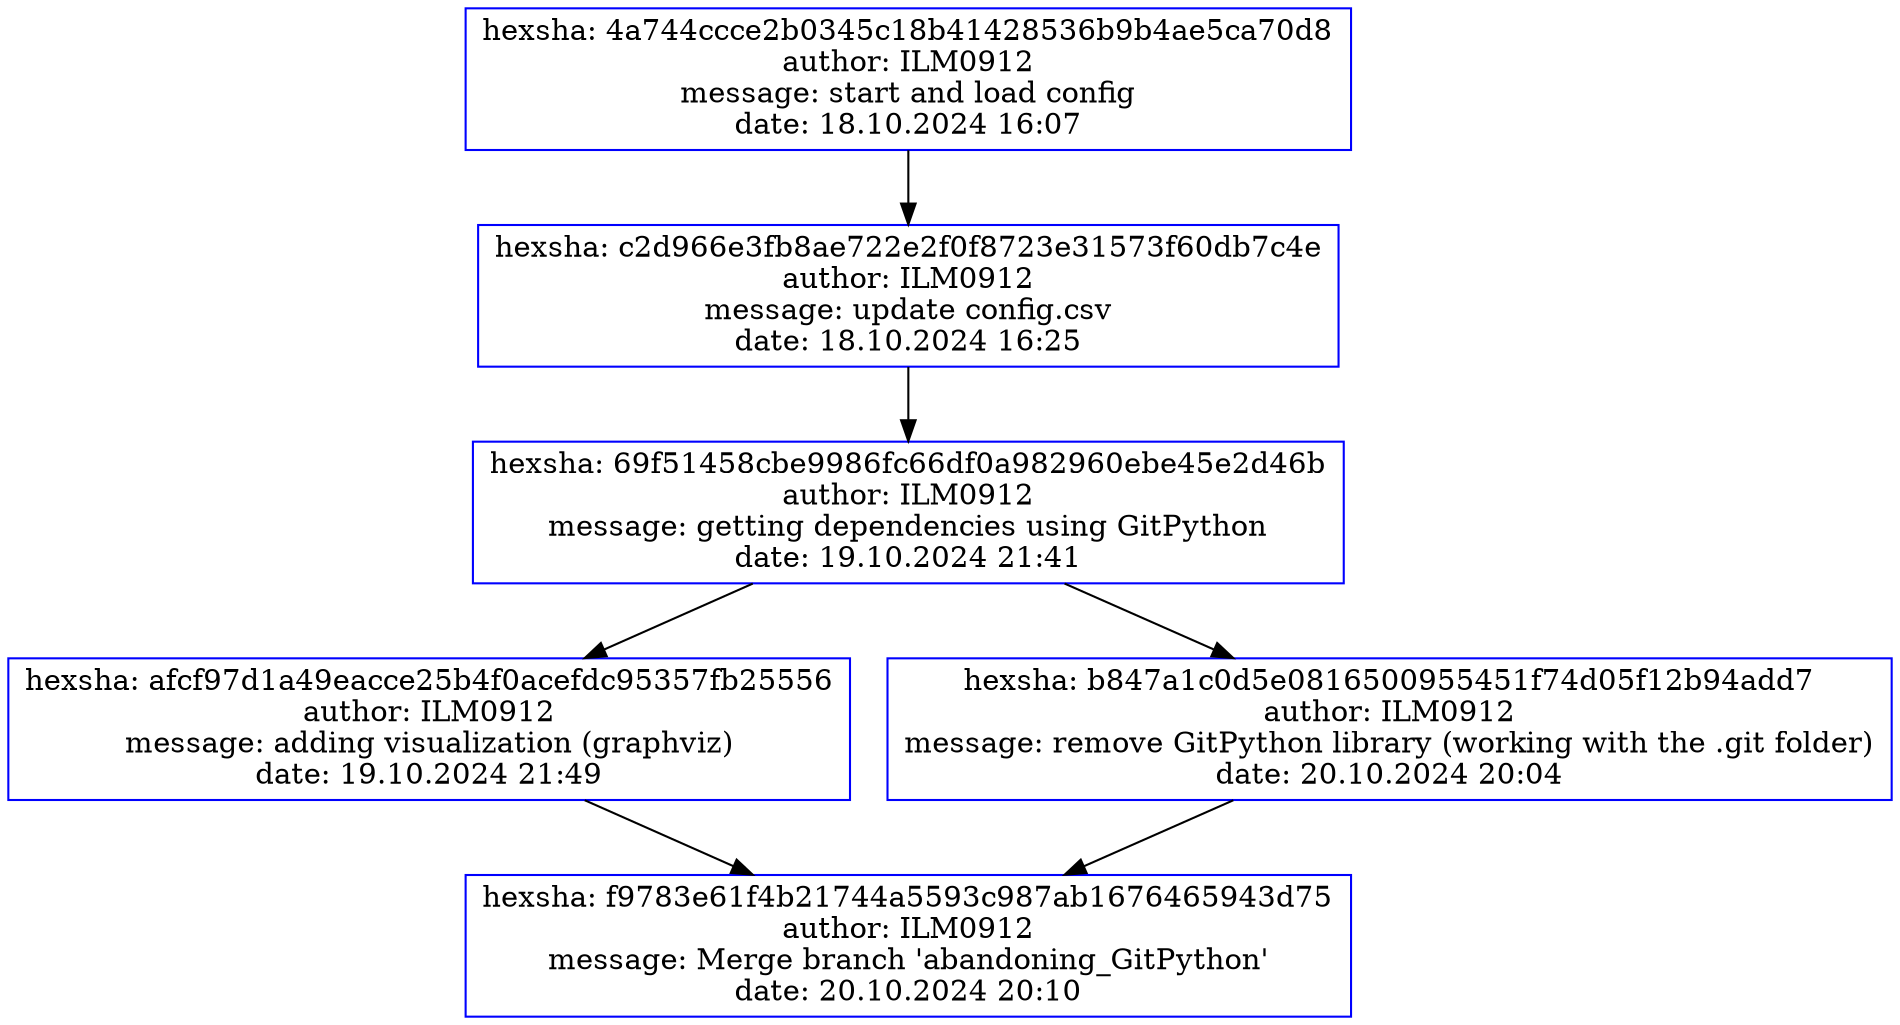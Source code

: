 digraph CommitGraph {
node [shape=rect, color=blue]

"f9783e61f4b21744a5593c987ab1676465943d75" [label="hexsha: f9783e61f4b21744a5593c987ab1676465943d75
author: ILM0912
message: Merge branch 'abandoning_GitPython'
date: 20.10.2024 20:10"];
"afcf97d1a49eacce25b4f0acefdc95357fb25556" -> "f9783e61f4b21744a5593c987ab1676465943d75";
"b847a1c0d5e0816500955451f74d05f12b94add7" -> "f9783e61f4b21744a5593c987ab1676465943d75";


"afcf97d1a49eacce25b4f0acefdc95357fb25556" [label="hexsha: afcf97d1a49eacce25b4f0acefdc95357fb25556
author: ILM0912
message: adding visualization (graphviz)
date: 19.10.2024 21:49"];
"69f51458cbe9986fc66df0a982960ebe45e2d46b" -> "afcf97d1a49eacce25b4f0acefdc95357fb25556";


"b847a1c0d5e0816500955451f74d05f12b94add7" [label="hexsha: b847a1c0d5e0816500955451f74d05f12b94add7
author: ILM0912
message: remove GitPython library (working with the .git folder)
date: 20.10.2024 20:04"];
"69f51458cbe9986fc66df0a982960ebe45e2d46b" -> "b847a1c0d5e0816500955451f74d05f12b94add7";


"69f51458cbe9986fc66df0a982960ebe45e2d46b" [label="hexsha: 69f51458cbe9986fc66df0a982960ebe45e2d46b
author: ILM0912
message: getting dependencies using GitPython
date: 19.10.2024 21:41"];
"c2d966e3fb8ae722e2f0f8723e31573f60db7c4e" -> "69f51458cbe9986fc66df0a982960ebe45e2d46b";


"c2d966e3fb8ae722e2f0f8723e31573f60db7c4e" [label="hexsha: c2d966e3fb8ae722e2f0f8723e31573f60db7c4e
author: ILM0912
message: update config.csv
date: 18.10.2024 16:25"];
"4a744ccce2b0345c18b41428536b9b4ae5ca70d8" -> "c2d966e3fb8ae722e2f0f8723e31573f60db7c4e";


"4a744ccce2b0345c18b41428536b9b4ae5ca70d8" [label="hexsha: 4a744ccce2b0345c18b41428536b9b4ae5ca70d8
author: ILM0912
message: start and load config
date: 18.10.2024 16:07"];
}
